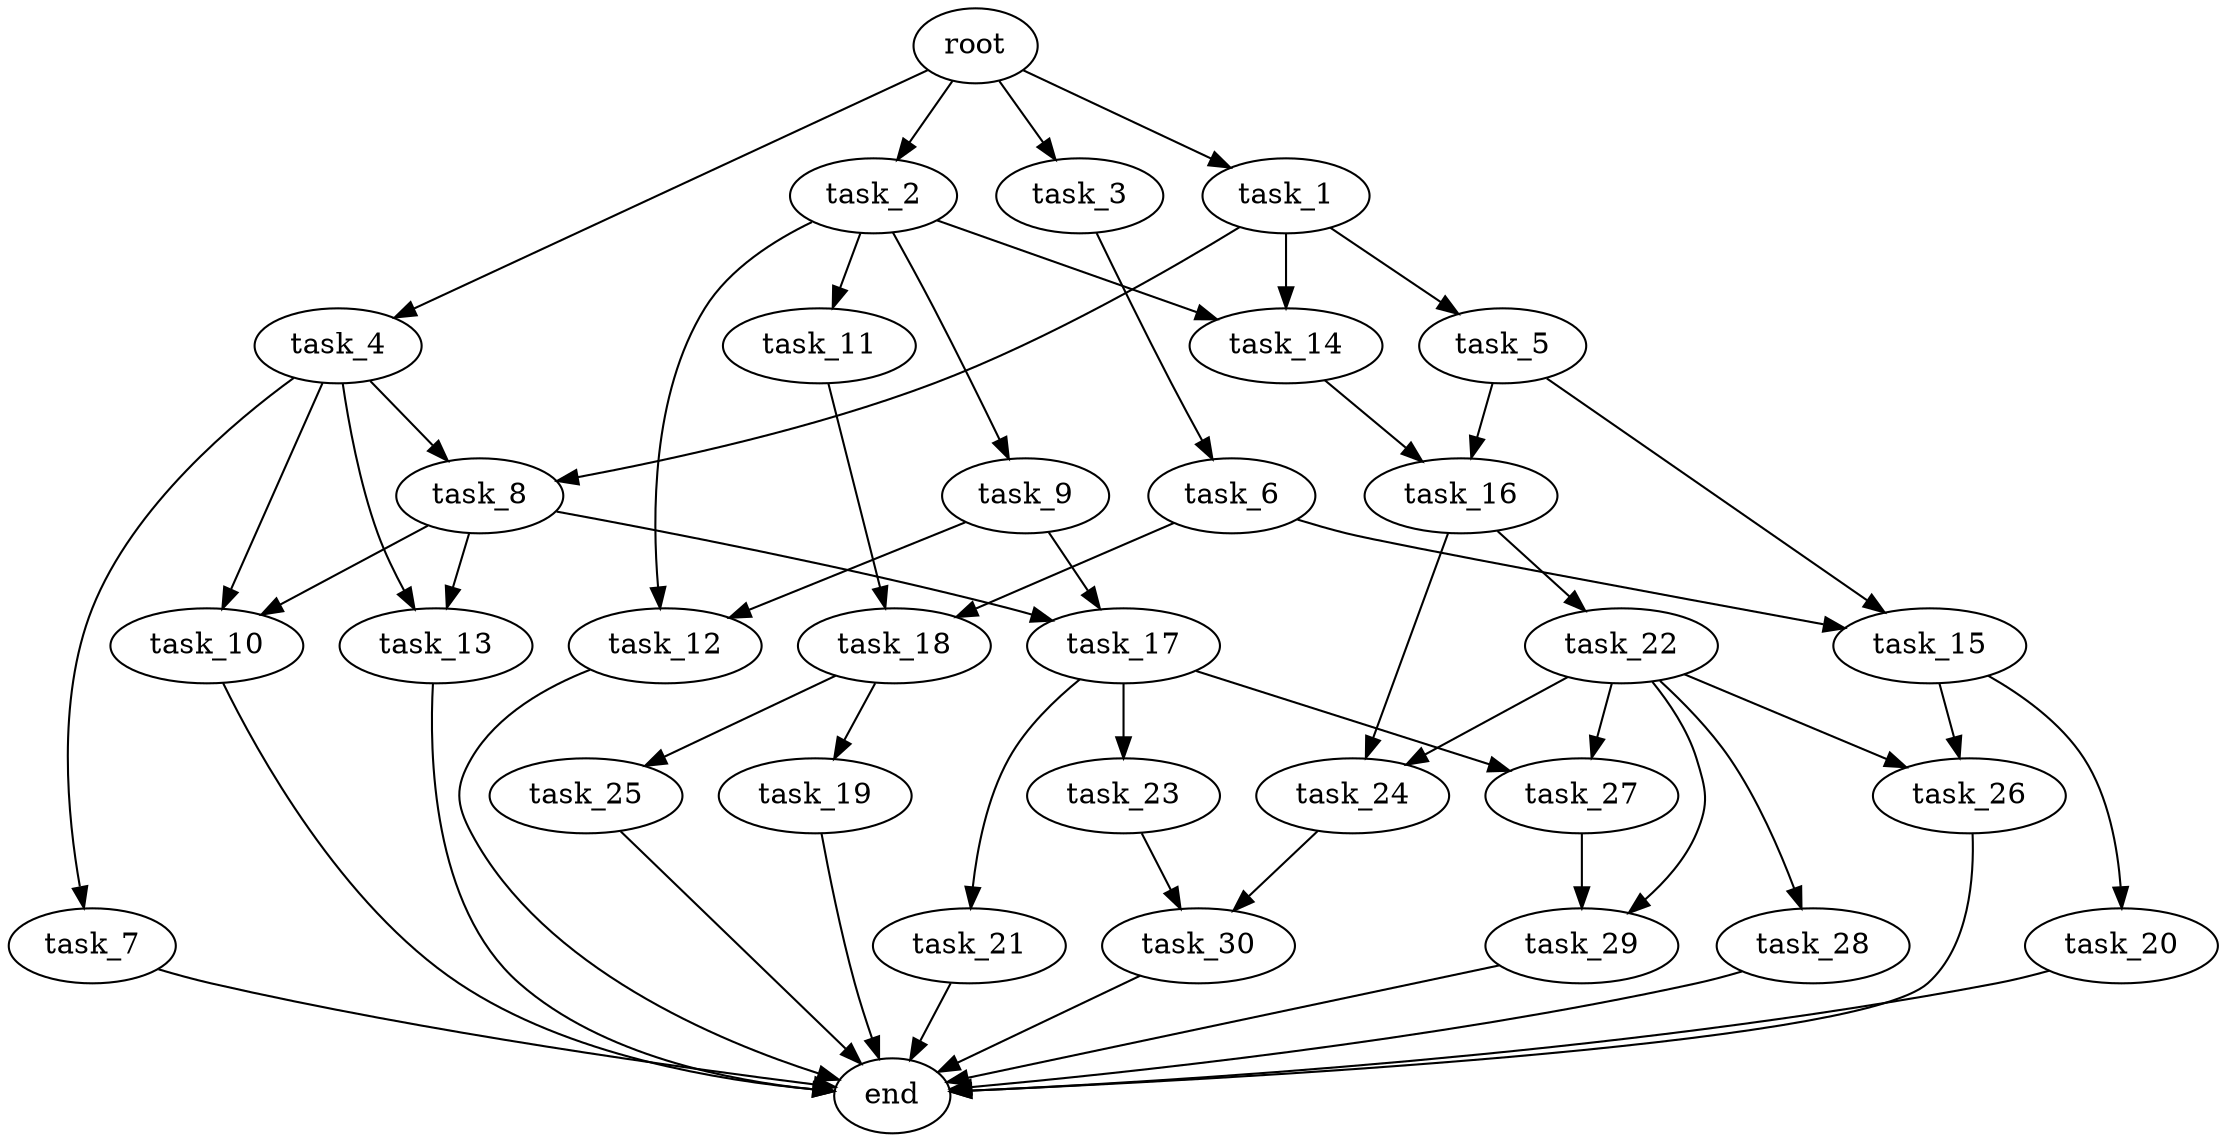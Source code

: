 digraph G {
  root [size="0.000000e+00"];
  task_1 [size="8.300005e+10"];
  task_2 [size="9.114952e+10"];
  task_3 [size="7.046586e+10"];
  task_4 [size="6.476676e+10"];
  task_5 [size="7.551322e+10"];
  task_6 [size="5.466605e+10"];
  task_7 [size="6.034266e+10"];
  task_8 [size="7.761691e+10"];
  task_9 [size="9.642934e+10"];
  task_10 [size="2.942483e+10"];
  task_11 [size="1.775082e+10"];
  task_12 [size="6.826906e+10"];
  task_13 [size="1.870579e+10"];
  task_14 [size="1.738778e+10"];
  task_15 [size="5.138955e+10"];
  task_16 [size="3.772605e+10"];
  task_17 [size="4.285650e+10"];
  task_18 [size="5.566430e+10"];
  task_19 [size="1.301535e+10"];
  task_20 [size="5.840277e+10"];
  task_21 [size="2.550906e+10"];
  task_22 [size="3.306297e+10"];
  task_23 [size="7.097183e+10"];
  task_24 [size="1.548902e+10"];
  task_25 [size="1.537880e+10"];
  task_26 [size="3.226978e+10"];
  task_27 [size="5.095036e+09"];
  task_28 [size="9.323886e+10"];
  task_29 [size="6.156471e+10"];
  task_30 [size="6.619240e+10"];
  end [size="0.000000e+00"];

  root -> task_1 [size="1.000000e-12"];
  root -> task_2 [size="1.000000e-12"];
  root -> task_3 [size="1.000000e-12"];
  root -> task_4 [size="1.000000e-12"];
  task_1 -> task_5 [size="7.551322e+08"];
  task_1 -> task_8 [size="3.880846e+08"];
  task_1 -> task_14 [size="8.693888e+07"];
  task_2 -> task_9 [size="9.642934e+08"];
  task_2 -> task_11 [size="1.775082e+08"];
  task_2 -> task_12 [size="3.413453e+08"];
  task_2 -> task_14 [size="8.693888e+07"];
  task_3 -> task_6 [size="5.466605e+08"];
  task_4 -> task_7 [size="6.034266e+08"];
  task_4 -> task_8 [size="3.880846e+08"];
  task_4 -> task_10 [size="1.471242e+08"];
  task_4 -> task_13 [size="9.352894e+07"];
  task_5 -> task_15 [size="2.569477e+08"];
  task_5 -> task_16 [size="1.886303e+08"];
  task_6 -> task_15 [size="2.569477e+08"];
  task_6 -> task_18 [size="2.783215e+08"];
  task_7 -> end [size="1.000000e-12"];
  task_8 -> task_10 [size="1.471242e+08"];
  task_8 -> task_13 [size="9.352894e+07"];
  task_8 -> task_17 [size="2.142825e+08"];
  task_9 -> task_12 [size="3.413453e+08"];
  task_9 -> task_17 [size="2.142825e+08"];
  task_10 -> end [size="1.000000e-12"];
  task_11 -> task_18 [size="2.783215e+08"];
  task_12 -> end [size="1.000000e-12"];
  task_13 -> end [size="1.000000e-12"];
  task_14 -> task_16 [size="1.886303e+08"];
  task_15 -> task_20 [size="5.840277e+08"];
  task_15 -> task_26 [size="1.613489e+08"];
  task_16 -> task_22 [size="3.306297e+08"];
  task_16 -> task_24 [size="7.744511e+07"];
  task_17 -> task_21 [size="2.550906e+08"];
  task_17 -> task_23 [size="7.097183e+08"];
  task_17 -> task_27 [size="2.547518e+07"];
  task_18 -> task_19 [size="1.301535e+08"];
  task_18 -> task_25 [size="1.537880e+08"];
  task_19 -> end [size="1.000000e-12"];
  task_20 -> end [size="1.000000e-12"];
  task_21 -> end [size="1.000000e-12"];
  task_22 -> task_24 [size="7.744511e+07"];
  task_22 -> task_26 [size="1.613489e+08"];
  task_22 -> task_27 [size="2.547518e+07"];
  task_22 -> task_28 [size="9.323886e+08"];
  task_22 -> task_29 [size="3.078236e+08"];
  task_23 -> task_30 [size="3.309620e+08"];
  task_24 -> task_30 [size="3.309620e+08"];
  task_25 -> end [size="1.000000e-12"];
  task_26 -> end [size="1.000000e-12"];
  task_27 -> task_29 [size="3.078236e+08"];
  task_28 -> end [size="1.000000e-12"];
  task_29 -> end [size="1.000000e-12"];
  task_30 -> end [size="1.000000e-12"];
}
